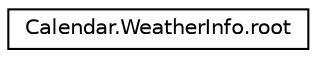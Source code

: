digraph "Graphical Class Hierarchy"
{
 // LATEX_PDF_SIZE
  edge [fontname="Helvetica",fontsize="10",labelfontname="Helvetica",labelfontsize="10"];
  node [fontname="Helvetica",fontsize="10",shape=record];
  rankdir="LR";
  Node0 [label="Calendar.WeatherInfo.root",height=0.2,width=0.4,color="black", fillcolor="white", style="filled",URL="$classCalendar_1_1WeatherInfo_1_1root.html",tooltip=" "];
}
